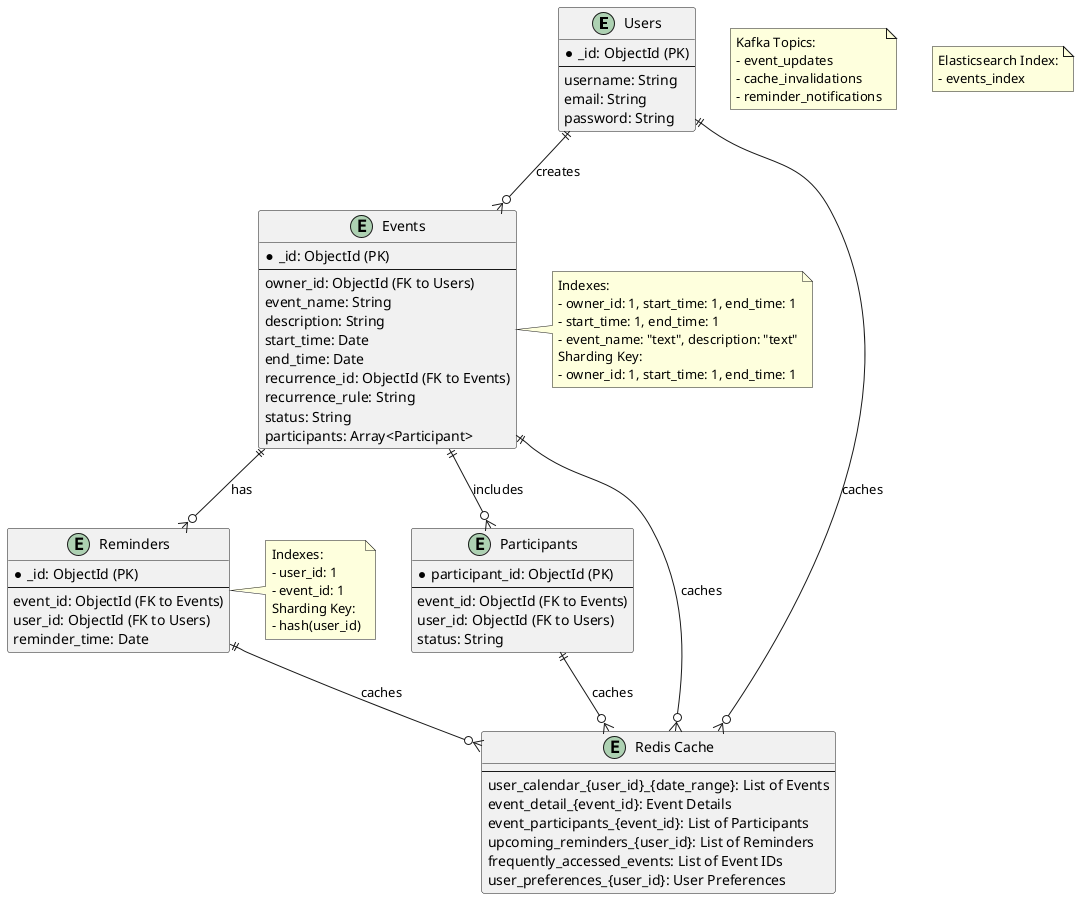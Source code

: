 @startuml

entity "Users" as U {
  *_id: ObjectId (PK)
  --
  username: String
  email: String
  password: String
}

entity "Events" as E {
  *_id: ObjectId (PK)
  --
  owner_id: ObjectId (FK to Users)
  event_name: String
  description: String
  start_time: Date
  end_time: Date
  recurrence_id: ObjectId (FK to Events)
  recurrence_rule: String
  status: String
  participants: Array<Participant>
}

entity "Participants" as P {
  *participant_id: ObjectId (PK)
  --
  event_id: ObjectId (FK to Events)
  user_id: ObjectId (FK to Users)
  status: String
}

entity "Reminders" as R {
  *_id: ObjectId (PK)
  --
  event_id: ObjectId (FK to Events)
  user_id: ObjectId (FK to Users)
  reminder_time: Date
}

entity "Redis Cache" as C {
  --
  user_calendar_{user_id}_{date_range}: List of Events
  event_detail_{event_id}: Event Details
  event_participants_{event_id}: List of Participants
  upcoming_reminders_{user_id}: List of Reminders
  frequently_accessed_events: List of Event IDs
  user_preferences_{user_id}: User Preferences
}

note right of E
  Indexes:
  - owner_id: 1, start_time: 1, end_time: 1
  - start_time: 1, end_time: 1
  - event_name: "text", description: "text"
  Sharding Key:
  - owner_id: 1, start_time: 1, end_time: 1
end note

note right of R
  Indexes:
  - user_id: 1
  - event_id: 1
  Sharding Key:
  - hash(user_id)
end note

note "Kafka Topics:\n- event_updates\n- cache_invalidations\n- reminder_notifications" as KT

note "Elasticsearch Index:\n- events_index" as ESI

U ||--o{ E : creates
E ||--o{ P : includes
E ||--o{ R : has
U ||--o{ C : caches
E ||--o{ C : caches
P ||--o{ C : caches
R ||--o{ C : caches

@enduml
